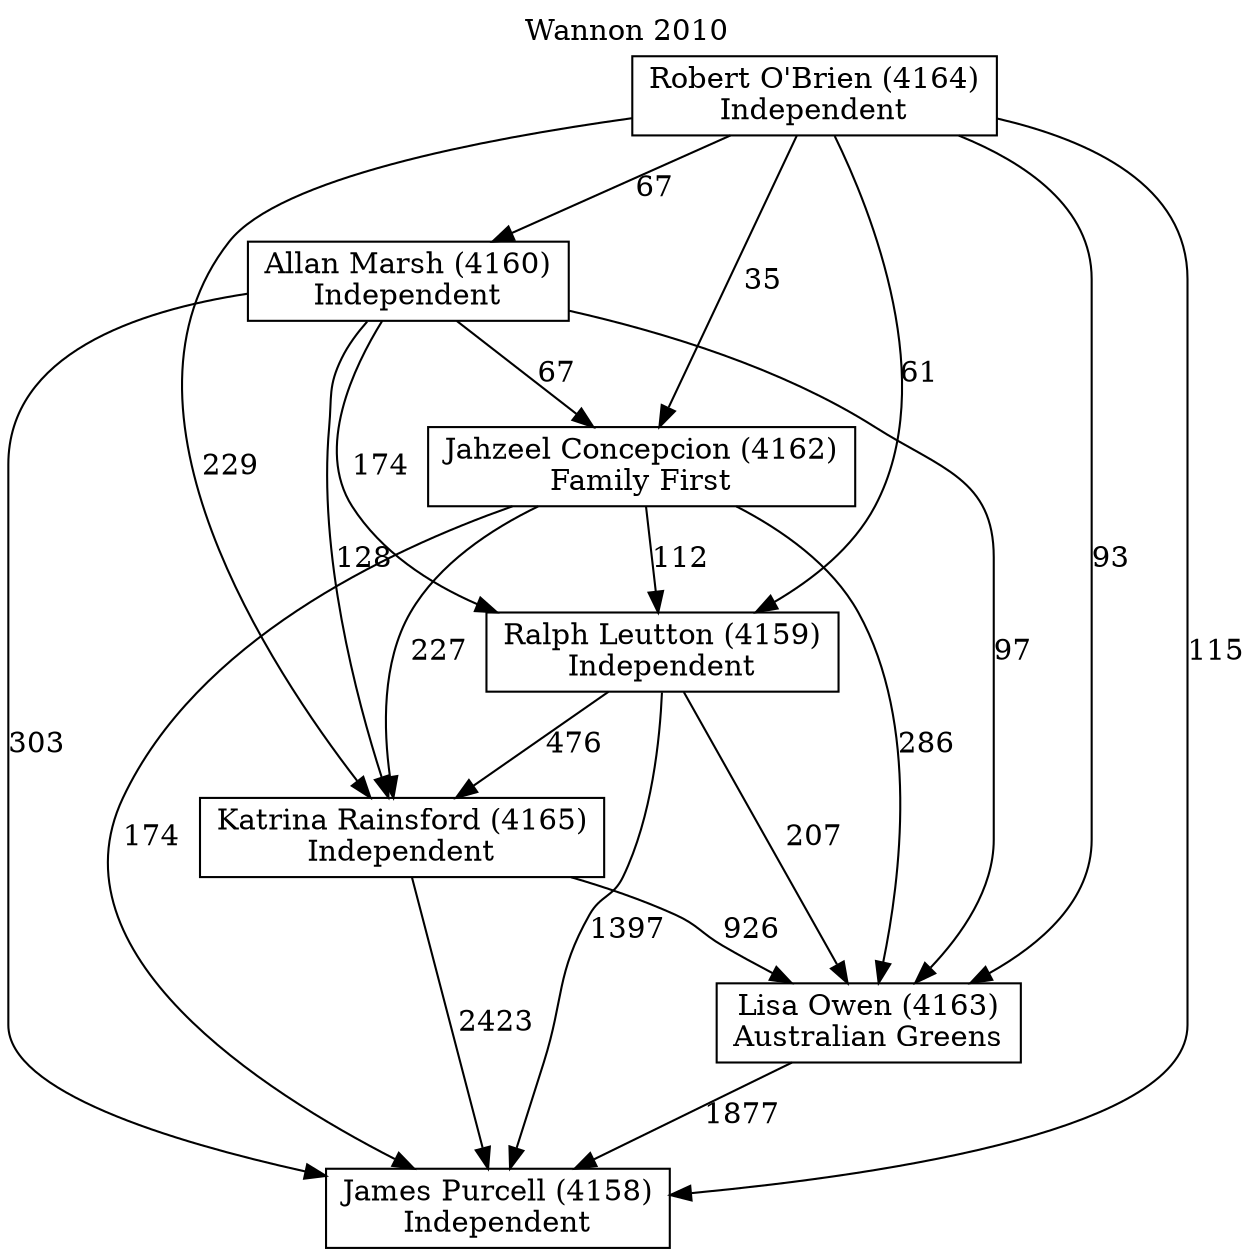 // House preference flow
digraph "James Purcell (4158)_Wannon_2010" {
	graph [label="Wannon 2010" labelloc=t mclimit=10]
	node [shape=box]
	"Allan Marsh (4160)" [label="Allan Marsh (4160)
Independent"]
	"Jahzeel Concepcion (4162)" [label="Jahzeel Concepcion (4162)
Family First"]
	"James Purcell (4158)" [label="James Purcell (4158)
Independent"]
	"Katrina Rainsford (4165)" [label="Katrina Rainsford (4165)
Independent"]
	"Lisa Owen (4163)" [label="Lisa Owen (4163)
Australian Greens"]
	"Ralph Leutton (4159)" [label="Ralph Leutton (4159)
Independent"]
	"Robert O'Brien (4164)" [label="Robert O'Brien (4164)
Independent"]
	"Allan Marsh (4160)" -> "Jahzeel Concepcion (4162)" [label=67]
	"Allan Marsh (4160)" -> "James Purcell (4158)" [label=303]
	"Allan Marsh (4160)" -> "Katrina Rainsford (4165)" [label=128]
	"Allan Marsh (4160)" -> "Lisa Owen (4163)" [label=97]
	"Allan Marsh (4160)" -> "Ralph Leutton (4159)" [label=174]
	"Jahzeel Concepcion (4162)" -> "James Purcell (4158)" [label=174]
	"Jahzeel Concepcion (4162)" -> "Katrina Rainsford (4165)" [label=227]
	"Jahzeel Concepcion (4162)" -> "Lisa Owen (4163)" [label=286]
	"Jahzeel Concepcion (4162)" -> "Ralph Leutton (4159)" [label=112]
	"Katrina Rainsford (4165)" -> "James Purcell (4158)" [label=2423]
	"Katrina Rainsford (4165)" -> "Lisa Owen (4163)" [label=926]
	"Lisa Owen (4163)" -> "James Purcell (4158)" [label=1877]
	"Ralph Leutton (4159)" -> "James Purcell (4158)" [label=1397]
	"Ralph Leutton (4159)" -> "Katrina Rainsford (4165)" [label=476]
	"Ralph Leutton (4159)" -> "Lisa Owen (4163)" [label=207]
	"Robert O'Brien (4164)" -> "Allan Marsh (4160)" [label=67]
	"Robert O'Brien (4164)" -> "Jahzeel Concepcion (4162)" [label=35]
	"Robert O'Brien (4164)" -> "James Purcell (4158)" [label=115]
	"Robert O'Brien (4164)" -> "Katrina Rainsford (4165)" [label=229]
	"Robert O'Brien (4164)" -> "Lisa Owen (4163)" [label=93]
	"Robert O'Brien (4164)" -> "Ralph Leutton (4159)" [label=61]
}
